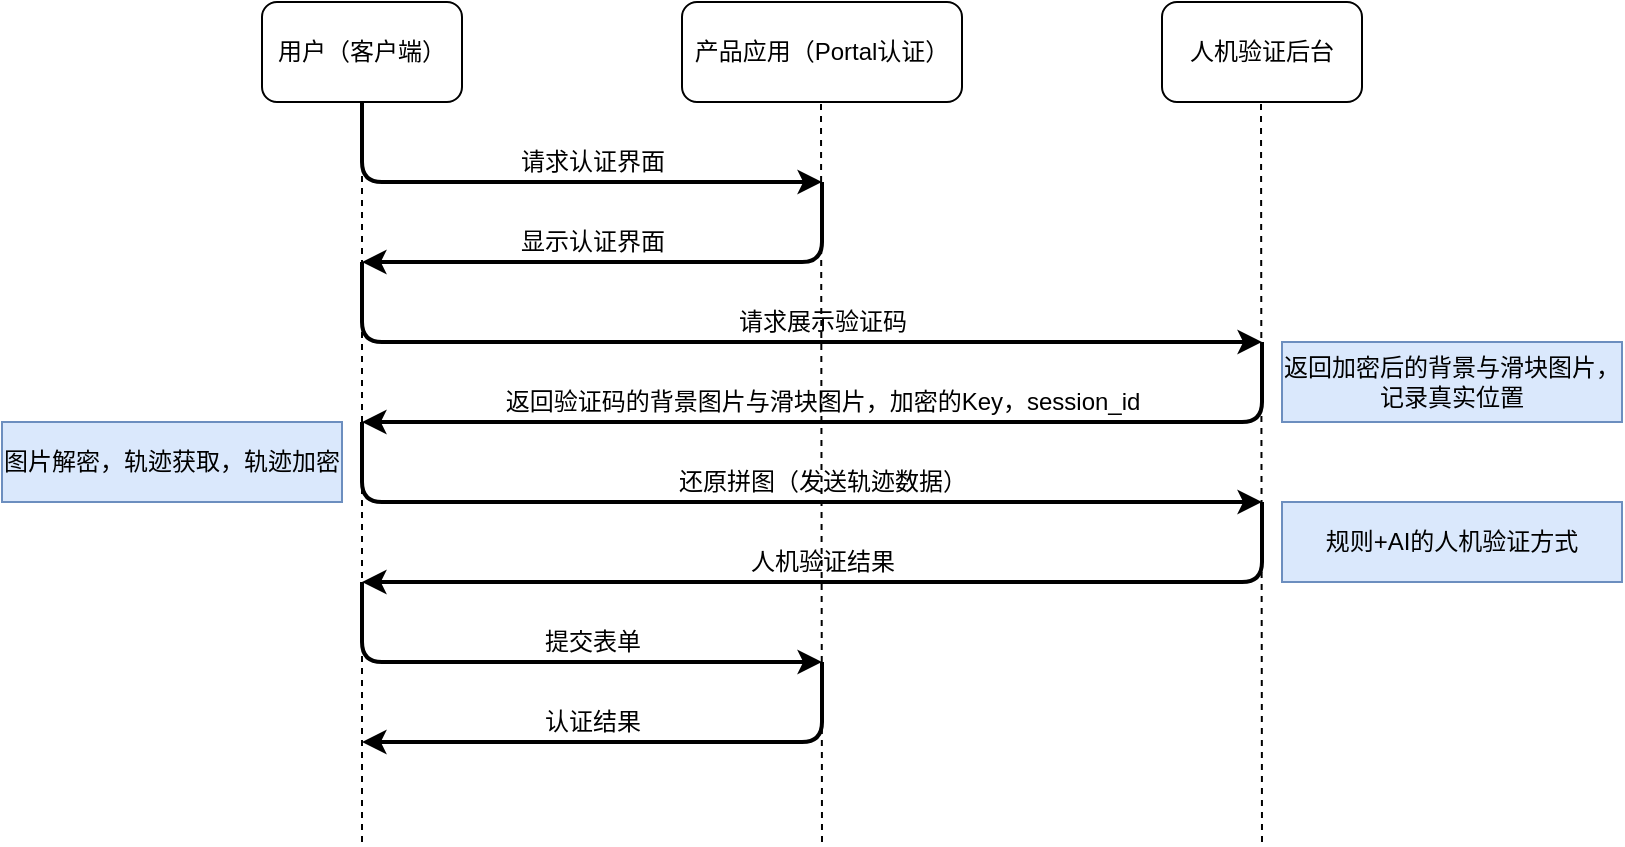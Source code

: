 <mxfile version="14.9.2" type="github"><diagram id="tJj5jcrdQ88gu8713bq1" name="Page-1"><mxGraphModel dx="1865" dy="529" grid="1" gridSize="10" guides="1" tooltips="1" connect="1" arrows="1" fold="1" page="1" pageScale="1" pageWidth="827" pageHeight="1169" math="0" shadow="0"><root><mxCell id="0"/><mxCell id="1" parent="0"/><mxCell id="7hHEO80xqpMVwAuN1j_0-1" value="用户（客户端）" style="rounded=1;whiteSpace=wrap;html=1;" vertex="1" parent="1"><mxGeometry x="100" y="180" width="100" height="50" as="geometry"/></mxCell><mxCell id="7hHEO80xqpMVwAuN1j_0-2" value="产品应用（Portal认证）" style="rounded=1;whiteSpace=wrap;html=1;" vertex="1" parent="1"><mxGeometry x="310" y="180" width="140" height="50" as="geometry"/></mxCell><mxCell id="7hHEO80xqpMVwAuN1j_0-3" value="人机验证后台" style="rounded=1;whiteSpace=wrap;html=1;" vertex="1" parent="1"><mxGeometry x="550" y="180" width="100" height="50" as="geometry"/></mxCell><mxCell id="7hHEO80xqpMVwAuN1j_0-6" value="" style="endArrow=none;dashed=1;html=1;entryX=0.5;entryY=1;entryDx=0;entryDy=0;" edge="1" parent="1" target="7hHEO80xqpMVwAuN1j_0-1"><mxGeometry width="50" height="50" relative="1" as="geometry"><mxPoint x="150" y="600" as="sourcePoint"/><mxPoint x="460" y="290" as="targetPoint"/></mxGeometry></mxCell><mxCell id="7hHEO80xqpMVwAuN1j_0-7" value="" style="endArrow=none;dashed=1;html=1;entryX=0.5;entryY=1;entryDx=0;entryDy=0;" edge="1" parent="1"><mxGeometry width="50" height="50" relative="1" as="geometry"><mxPoint x="380" y="600" as="sourcePoint"/><mxPoint x="379.5" y="230" as="targetPoint"/></mxGeometry></mxCell><mxCell id="7hHEO80xqpMVwAuN1j_0-8" value="" style="endArrow=none;dashed=1;html=1;entryX=0.5;entryY=1;entryDx=0;entryDy=0;" edge="1" parent="1"><mxGeometry width="50" height="50" relative="1" as="geometry"><mxPoint x="600" y="600" as="sourcePoint"/><mxPoint x="599.5" y="230" as="targetPoint"/></mxGeometry></mxCell><mxCell id="7hHEO80xqpMVwAuN1j_0-10" value="" style="endArrow=classic;html=1;strokeWidth=2;" edge="1" parent="1"><mxGeometry width="50" height="50" relative="1" as="geometry"><mxPoint x="150" y="230" as="sourcePoint"/><mxPoint x="380" y="270" as="targetPoint"/><Array as="points"><mxPoint x="150" y="270"/></Array></mxGeometry></mxCell><mxCell id="7hHEO80xqpMVwAuN1j_0-12" value="请求认证界面" style="text;html=1;resizable=0;autosize=1;align=center;verticalAlign=middle;points=[];fillColor=none;strokeColor=none;rounded=0;" vertex="1" parent="1"><mxGeometry x="220" y="250" width="90" height="20" as="geometry"/></mxCell><mxCell id="7hHEO80xqpMVwAuN1j_0-14" value="" style="endArrow=classic;html=1;strokeWidth=2;" edge="1" parent="1"><mxGeometry width="50" height="50" relative="1" as="geometry"><mxPoint x="380" y="270" as="sourcePoint"/><mxPoint x="150" y="310" as="targetPoint"/><Array as="points"><mxPoint x="380" y="310"/></Array></mxGeometry></mxCell><mxCell id="7hHEO80xqpMVwAuN1j_0-15" value="显示认证界面" style="text;html=1;resizable=0;autosize=1;align=center;verticalAlign=middle;points=[];fillColor=none;strokeColor=none;rounded=0;" vertex="1" parent="1"><mxGeometry x="220" y="290" width="90" height="20" as="geometry"/></mxCell><mxCell id="7hHEO80xqpMVwAuN1j_0-16" value="" style="endArrow=classic;html=1;strokeWidth=2;" edge="1" parent="1"><mxGeometry width="50" height="50" relative="1" as="geometry"><mxPoint x="150" y="310" as="sourcePoint"/><mxPoint x="600" y="350" as="targetPoint"/><Array as="points"><mxPoint x="150" y="350"/></Array></mxGeometry></mxCell><mxCell id="7hHEO80xqpMVwAuN1j_0-17" value="请求展示验证码" style="text;html=1;resizable=0;autosize=1;align=center;verticalAlign=middle;points=[];fillColor=none;strokeColor=none;rounded=0;" vertex="1" parent="1"><mxGeometry x="330" y="330" width="100" height="20" as="geometry"/></mxCell><mxCell id="7hHEO80xqpMVwAuN1j_0-18" value="" style="endArrow=classic;html=1;strokeWidth=2;" edge="1" parent="1"><mxGeometry width="50" height="50" relative="1" as="geometry"><mxPoint x="600" y="350" as="sourcePoint"/><mxPoint x="150" y="390" as="targetPoint"/><Array as="points"><mxPoint x="600" y="390"/></Array></mxGeometry></mxCell><mxCell id="7hHEO80xqpMVwAuN1j_0-19" value="返回验证码的背景图片与滑块图片，加密的Key，session_id" style="text;html=1;resizable=0;autosize=1;align=center;verticalAlign=middle;points=[];fillColor=none;strokeColor=none;rounded=0;" vertex="1" parent="1"><mxGeometry x="215" y="370" width="330" height="20" as="geometry"/></mxCell><mxCell id="7hHEO80xqpMVwAuN1j_0-20" value="" style="endArrow=classic;html=1;strokeWidth=2;" edge="1" parent="1"><mxGeometry width="50" height="50" relative="1" as="geometry"><mxPoint x="150" y="390" as="sourcePoint"/><mxPoint x="600" y="430" as="targetPoint"/><Array as="points"><mxPoint x="150" y="430"/></Array></mxGeometry></mxCell><mxCell id="7hHEO80xqpMVwAuN1j_0-21" value="还原拼图（发送轨迹数据）" style="text;html=1;resizable=0;autosize=1;align=center;verticalAlign=middle;points=[];fillColor=none;strokeColor=none;rounded=0;" vertex="1" parent="1"><mxGeometry x="300" y="410" width="160" height="20" as="geometry"/></mxCell><mxCell id="7hHEO80xqpMVwAuN1j_0-24" value="" style="endArrow=classic;html=1;strokeWidth=2;" edge="1" parent="1"><mxGeometry width="50" height="50" relative="1" as="geometry"><mxPoint x="600" y="430" as="sourcePoint"/><mxPoint x="150" y="470" as="targetPoint"/><Array as="points"><mxPoint x="600" y="470"/></Array></mxGeometry></mxCell><mxCell id="7hHEO80xqpMVwAuN1j_0-25" value="人机验证结果" style="text;html=1;resizable=0;autosize=1;align=center;verticalAlign=middle;points=[];fillColor=none;strokeColor=none;rounded=0;" vertex="1" parent="1"><mxGeometry x="335" y="450" width="90" height="20" as="geometry"/></mxCell><mxCell id="7hHEO80xqpMVwAuN1j_0-26" value="" style="endArrow=classic;html=1;strokeWidth=2;" edge="1" parent="1"><mxGeometry width="50" height="50" relative="1" as="geometry"><mxPoint x="150" y="470" as="sourcePoint"/><mxPoint x="380" y="510" as="targetPoint"/><Array as="points"><mxPoint x="150" y="510"/></Array></mxGeometry></mxCell><mxCell id="7hHEO80xqpMVwAuN1j_0-27" value="提交表单" style="text;html=1;resizable=0;autosize=1;align=center;verticalAlign=middle;points=[];fillColor=none;strokeColor=none;rounded=0;" vertex="1" parent="1"><mxGeometry x="235" y="490" width="60" height="20" as="geometry"/></mxCell><mxCell id="7hHEO80xqpMVwAuN1j_0-28" value="" style="endArrow=classic;html=1;strokeWidth=2;" edge="1" parent="1"><mxGeometry width="50" height="50" relative="1" as="geometry"><mxPoint x="380" y="510" as="sourcePoint"/><mxPoint x="150" y="550" as="targetPoint"/><Array as="points"><mxPoint x="380" y="550"/></Array></mxGeometry></mxCell><mxCell id="7hHEO80xqpMVwAuN1j_0-29" value="认证结果" style="text;html=1;resizable=0;autosize=1;align=center;verticalAlign=middle;points=[];fillColor=none;strokeColor=none;rounded=0;" vertex="1" parent="1"><mxGeometry x="235" y="530" width="60" height="20" as="geometry"/></mxCell><mxCell id="7hHEO80xqpMVwAuN1j_0-34" value="返回加密后的背景与滑块图片，记录真实位置" style="rounded=0;whiteSpace=wrap;html=1;fillColor=#dae8fc;strokeColor=#6c8ebf;" vertex="1" parent="1"><mxGeometry x="610" y="350" width="170" height="40" as="geometry"/></mxCell><mxCell id="7hHEO80xqpMVwAuN1j_0-35" value="规则+AI的人机验证方式" style="rounded=0;whiteSpace=wrap;html=1;fillColor=#dae8fc;strokeColor=#6c8ebf;" vertex="1" parent="1"><mxGeometry x="610" y="430" width="170" height="40" as="geometry"/></mxCell><mxCell id="7hHEO80xqpMVwAuN1j_0-36" value="图片解密，轨迹获取，轨迹加密" style="rounded=0;whiteSpace=wrap;html=1;fillColor=#dae8fc;strokeColor=#6c8ebf;" vertex="1" parent="1"><mxGeometry x="-30" y="390" width="170" height="40" as="geometry"/></mxCell></root></mxGraphModel></diagram></mxfile>